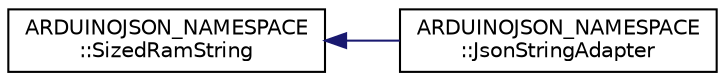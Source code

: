 digraph "Graphical Class Hierarchy"
{
 // LATEX_PDF_SIZE
  edge [fontname="Helvetica",fontsize="10",labelfontname="Helvetica",labelfontsize="10"];
  node [fontname="Helvetica",fontsize="10",shape=record];
  rankdir="LR";
  Node0 [label="ARDUINOJSON_NAMESPACE\l::SizedRamString",height=0.2,width=0.4,color="black", fillcolor="white", style="filled",URL="$classARDUINOJSON__NAMESPACE_1_1SizedRamString.html",tooltip=" "];
  Node0 -> Node1 [dir="back",color="midnightblue",fontsize="10",style="solid",fontname="Helvetica"];
  Node1 [label="ARDUINOJSON_NAMESPACE\l::JsonStringAdapter",height=0.2,width=0.4,color="black", fillcolor="white", style="filled",URL="$classARDUINOJSON__NAMESPACE_1_1JsonStringAdapter.html",tooltip=" "];
}
